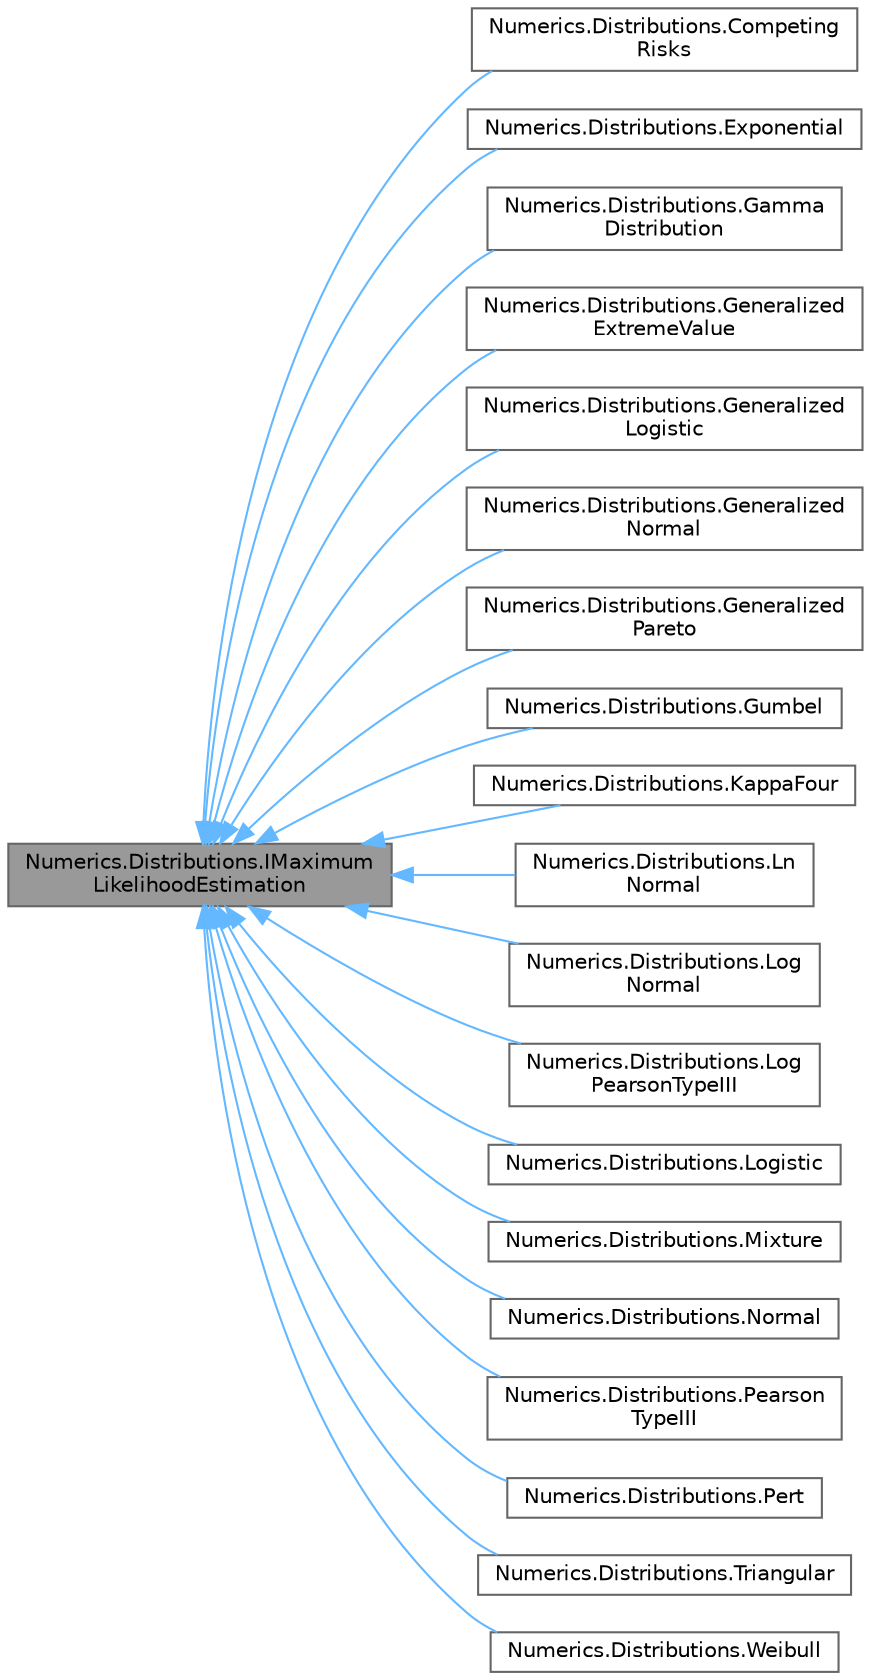 digraph "Numerics.Distributions.IMaximumLikelihoodEstimation"
{
 // LATEX_PDF_SIZE
  bgcolor="transparent";
  edge [fontname=Helvetica,fontsize=10,labelfontname=Helvetica,labelfontsize=10];
  node [fontname=Helvetica,fontsize=10,shape=box,height=0.2,width=0.4];
  rankdir="LR";
  Node1 [id="Node000001",label="Numerics.Distributions.IMaximum\lLikelihoodEstimation",height=0.2,width=0.4,color="gray40", fillcolor="grey60", style="filled", fontcolor="black",tooltip="An interface for Maximum Likelihood Estimation."];
  Node1 -> Node2 [id="edge1_Node000001_Node000002",dir="back",color="steelblue1",style="solid",tooltip=" "];
  Node2 [id="Node000002",label="Numerics.Distributions.Competing\lRisks",height=0.2,width=0.4,color="gray40", fillcolor="white", style="filled",URL="$class_numerics_1_1_distributions_1_1_competing_risks.html",tooltip="A competing risks distribution."];
  Node1 -> Node3 [id="edge2_Node000001_Node000003",dir="back",color="steelblue1",style="solid",tooltip=" "];
  Node3 [id="Node000003",label="Numerics.Distributions.Exponential",height=0.2,width=0.4,color="gray40", fillcolor="white", style="filled",URL="$class_numerics_1_1_distributions_1_1_exponential.html",tooltip="The exponential distribution."];
  Node1 -> Node4 [id="edge3_Node000001_Node000004",dir="back",color="steelblue1",style="solid",tooltip=" "];
  Node4 [id="Node000004",label="Numerics.Distributions.Gamma\lDistribution",height=0.2,width=0.4,color="gray40", fillcolor="white", style="filled",URL="$class_numerics_1_1_distributions_1_1_gamma_distribution.html",tooltip="Gamma distribution."];
  Node1 -> Node5 [id="edge4_Node000001_Node000005",dir="back",color="steelblue1",style="solid",tooltip=" "];
  Node5 [id="Node000005",label="Numerics.Distributions.Generalized\lExtremeValue",height=0.2,width=0.4,color="gray40", fillcolor="white", style="filled",URL="$class_numerics_1_1_distributions_1_1_generalized_extreme_value.html",tooltip="The Generalized Extreme Value distribution."];
  Node1 -> Node6 [id="edge5_Node000001_Node000006",dir="back",color="steelblue1",style="solid",tooltip=" "];
  Node6 [id="Node000006",label="Numerics.Distributions.Generalized\lLogistic",height=0.2,width=0.4,color="gray40", fillcolor="white", style="filled",URL="$class_numerics_1_1_distributions_1_1_generalized_logistic.html",tooltip="The generalized logistic distribution."];
  Node1 -> Node7 [id="edge6_Node000001_Node000007",dir="back",color="steelblue1",style="solid",tooltip=" "];
  Node7 [id="Node000007",label="Numerics.Distributions.Generalized\lNormal",height=0.2,width=0.4,color="gray40", fillcolor="white", style="filled",URL="$class_numerics_1_1_distributions_1_1_generalized_normal.html",tooltip="The generalized normal distribution (LogNormal-3)."];
  Node1 -> Node8 [id="edge7_Node000001_Node000008",dir="back",color="steelblue1",style="solid",tooltip=" "];
  Node8 [id="Node000008",label="Numerics.Distributions.Generalized\lPareto",height=0.2,width=0.4,color="gray40", fillcolor="white", style="filled",URL="$class_numerics_1_1_distributions_1_1_generalized_pareto.html",tooltip="The generalized Pareto distribution."];
  Node1 -> Node9 [id="edge8_Node000001_Node000009",dir="back",color="steelblue1",style="solid",tooltip=" "];
  Node9 [id="Node000009",label="Numerics.Distributions.Gumbel",height=0.2,width=0.4,color="gray40", fillcolor="white", style="filled",URL="$class_numerics_1_1_distributions_1_1_gumbel.html",tooltip="The Gumbel (Extreme Value Type I) probability distribution."];
  Node1 -> Node10 [id="edge9_Node000001_Node000010",dir="back",color="steelblue1",style="solid",tooltip=" "];
  Node10 [id="Node000010",label="Numerics.Distributions.KappaFour",height=0.2,width=0.4,color="gray40", fillcolor="white", style="filled",URL="$class_numerics_1_1_distributions_1_1_kappa_four.html",tooltip="The Kappa-4 distribution."];
  Node1 -> Node11 [id="edge10_Node000001_Node000011",dir="back",color="steelblue1",style="solid",tooltip=" "];
  Node11 [id="Node000011",label="Numerics.Distributions.Ln\lNormal",height=0.2,width=0.4,color="gray40", fillcolor="white", style="filled",URL="$class_numerics_1_1_distributions_1_1_ln_normal.html",tooltip="The Ln-Normal (Galton) probability distribution."];
  Node1 -> Node12 [id="edge11_Node000001_Node000012",dir="back",color="steelblue1",style="solid",tooltip=" "];
  Node12 [id="Node000012",label="Numerics.Distributions.Log\lNormal",height=0.2,width=0.4,color="gray40", fillcolor="white", style="filled",URL="$class_numerics_1_1_distributions_1_1_log_normal.html",tooltip="The Log-Normal probability distribution."];
  Node1 -> Node13 [id="edge12_Node000001_Node000013",dir="back",color="steelblue1",style="solid",tooltip=" "];
  Node13 [id="Node000013",label="Numerics.Distributions.Log\lPearsonTypeIII",height=0.2,width=0.4,color="gray40", fillcolor="white", style="filled",URL="$class_numerics_1_1_distributions_1_1_log_pearson_type_i_i_i.html",tooltip="The log-Pearson Type III distribution."];
  Node1 -> Node14 [id="edge13_Node000001_Node000014",dir="back",color="steelblue1",style="solid",tooltip=" "];
  Node14 [id="Node000014",label="Numerics.Distributions.Logistic",height=0.2,width=0.4,color="gray40", fillcolor="white", style="filled",URL="$class_numerics_1_1_distributions_1_1_logistic.html",tooltip="The logistic distribution."];
  Node1 -> Node15 [id="edge14_Node000001_Node000015",dir="back",color="steelblue1",style="solid",tooltip=" "];
  Node15 [id="Node000015",label="Numerics.Distributions.Mixture",height=0.2,width=0.4,color="gray40", fillcolor="white", style="filled",URL="$class_numerics_1_1_distributions_1_1_mixture.html",tooltip="A Mixture distribution."];
  Node1 -> Node16 [id="edge15_Node000001_Node000016",dir="back",color="steelblue1",style="solid",tooltip=" "];
  Node16 [id="Node000016",label="Numerics.Distributions.Normal",height=0.2,width=0.4,color="gray40", fillcolor="white", style="filled",URL="$class_numerics_1_1_distributions_1_1_normal.html",tooltip="The Normal (Gaussian) probability distribution."];
  Node1 -> Node17 [id="edge16_Node000001_Node000017",dir="back",color="steelblue1",style="solid",tooltip=" "];
  Node17 [id="Node000017",label="Numerics.Distributions.Pearson\lTypeIII",height=0.2,width=0.4,color="gray40", fillcolor="white", style="filled",URL="$class_numerics_1_1_distributions_1_1_pearson_type_i_i_i.html",tooltip="The Pearson Type III distribution."];
  Node1 -> Node18 [id="edge17_Node000001_Node000018",dir="back",color="steelblue1",style="solid",tooltip=" "];
  Node18 [id="Node000018",label="Numerics.Distributions.Pert",height=0.2,width=0.4,color="gray40", fillcolor="white", style="filled",URL="$class_numerics_1_1_distributions_1_1_pert.html",tooltip="The PERT probability distribution."];
  Node1 -> Node19 [id="edge18_Node000001_Node000019",dir="back",color="steelblue1",style="solid",tooltip=" "];
  Node19 [id="Node000019",label="Numerics.Distributions.Triangular",height=0.2,width=0.4,color="gray40", fillcolor="white", style="filled",URL="$class_numerics_1_1_distributions_1_1_triangular.html",tooltip="The Triangular probability distribution."];
  Node1 -> Node20 [id="edge19_Node000001_Node000020",dir="back",color="steelblue1",style="solid",tooltip=" "];
  Node20 [id="Node000020",label="Numerics.Distributions.Weibull",height=0.2,width=0.4,color="gray40", fillcolor="white", style="filled",URL="$class_numerics_1_1_distributions_1_1_weibull.html",tooltip="The Weibull probability distribution."];
}
